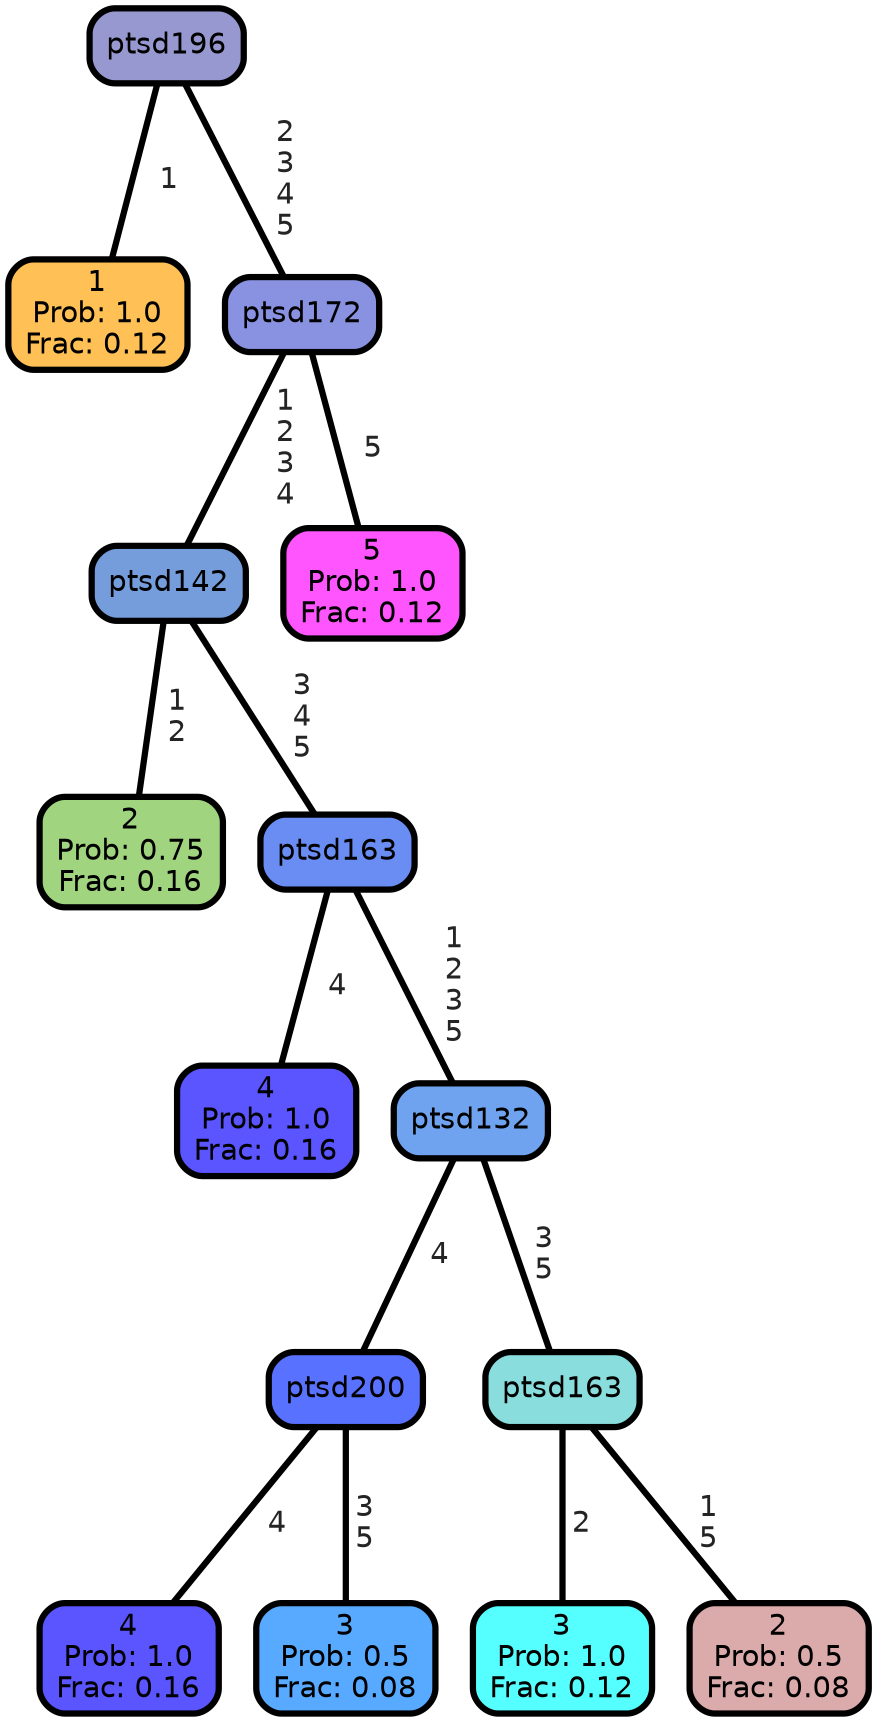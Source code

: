 graph Tree {
node [shape=box, style="filled, rounded",color="black",penwidth="3",fontcolor="black",                 fontname=helvetica] ;
graph [ranksep="0 equally", splines=straight,                 bgcolor=transparent, dpi=200] ;
edge [fontname=helvetica, fontweight=bold,fontcolor=grey14,color=black] ;
0 [label="1
Prob: 1.0
Frac: 0.12", fillcolor="#ffc155"] ;
1 [label="ptsd196", fillcolor="#9698cf"] ;
2 [label="2
Prob: 0.75
Frac: 0.16", fillcolor="#a0d47f"] ;
3 [label="ptsd142", fillcolor="#759cdb"] ;
4 [label="4
Prob: 1.0
Frac: 0.16", fillcolor="#5a55ff"] ;
5 [label="ptsd163", fillcolor="#698df3"] ;
6 [label="4
Prob: 1.0
Frac: 0.16", fillcolor="#5a55ff"] ;
7 [label="ptsd200", fillcolor="#5971ff"] ;
8 [label="3
Prob: 0.5
Frac: 0.08", fillcolor="#57aaff"] ;
9 [label="ptsd132", fillcolor="#6fa2ef"] ;
10 [label="3
Prob: 1.0
Frac: 0.12", fillcolor="#55ffff"] ;
11 [label="ptsd163", fillcolor="#8adddd"] ;
12 [label="2
Prob: 0.5
Frac: 0.08", fillcolor="#dbaaaa"] ;
13 [label="ptsd172", fillcolor="#8892e0"] ;
14 [label="5
Prob: 1.0
Frac: 0.12", fillcolor="#ff55ff"] ;
1 -- 0 [label=" 1",penwidth=3] ;
1 -- 13 [label=" 2\n 3\n 4\n 5",penwidth=3] ;
3 -- 2 [label=" 1\n 2",penwidth=3] ;
3 -- 5 [label=" 3\n 4\n 5",penwidth=3] ;
5 -- 4 [label=" 4",penwidth=3] ;
5 -- 9 [label=" 1\n 2\n 3\n 5",penwidth=3] ;
7 -- 6 [label=" 4",penwidth=3] ;
7 -- 8 [label=" 3\n 5",penwidth=3] ;
9 -- 7 [label=" 4",penwidth=3] ;
9 -- 11 [label=" 3\n 5",penwidth=3] ;
11 -- 10 [label=" 2",penwidth=3] ;
11 -- 12 [label=" 1\n 5",penwidth=3] ;
13 -- 3 [label=" 1\n 2\n 3\n 4",penwidth=3] ;
13 -- 14 [label=" 5",penwidth=3] ;
{rank = same;}}